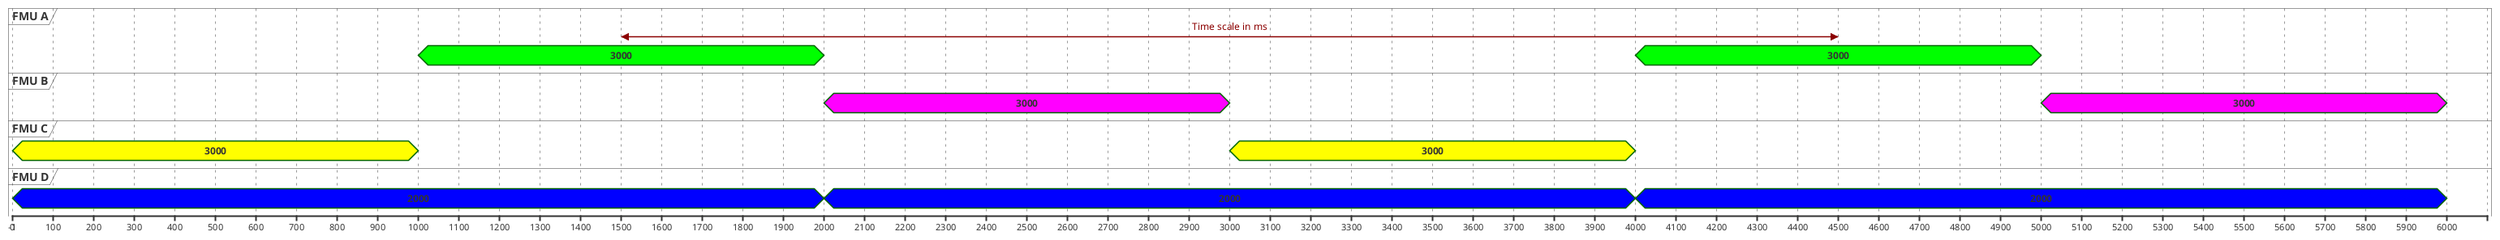 ' Co Simulation timing diagram
@startuml
' Define models in the system
concise "FMU A" as FMU_A
concise "FMU B" as FMU_B
concise "FMU C" as FMU_C
concise "FMU D" as FMU_D

@FMU_A
1000.0 is "3000" #00FF00
2000.0 is {hidden}
4000.0 is "3000" #00FF00
5000.0 is {hidden}

@FMU_B
2000.0 is "3000" #FF00FF
3000.0 is {hidden}
5000.0 is "3000" #FF00FF
6000.0 is {hidden}

@FMU_C
0.0 is "3000" #FFFF00
1000.0 is {hidden}
3000.0 is "3000" #FFFF00
4000.0 is {hidden}

@FMU_D
0 is "2000" #0000FF
2000 is "2000" #0000FF
4000 is "2000" #0000FF
6000 is {hidden}

' Define the time axis
@-1
@0
@100
@200
@300
@400
@500
@600
@700
@800
@900
@1000
@1100
@1200
@1300
@1400
@1500
@1600
@1700
@1800
@1900
@2000
@2100
@2200
@2300
@2400
@2500
@2600
@2700
@2800
@2900
@3000
@3100
@3200
@3300
@3400
@3500
@3600
@3700
@3800
@3900
@4000
@4100
@4200
@4300
@4400
@4500
@4600
@4700
@4800
@4900
@5000
@5100
@5200
@5300
@5400
@5500
@5600
@5700
@5800
@5900
@6000

@FMU_A
@1500 <-> @4500 : Time scale in ms
@enduml
